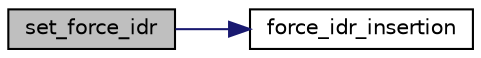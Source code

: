 digraph "set_force_idr"
{
 // INTERACTIVE_SVG=YES
 // LATEX_PDF_SIZE
  bgcolor="transparent";
  edge [fontname="Helvetica",fontsize="10",labelfontname="Helvetica",labelfontsize="10"];
  node [fontname="Helvetica",fontsize="10",shape=record];
  rankdir="LR";
  Node1 [label="set_force_idr",height=0.2,width=0.4,color="black", fillcolor="grey75", style="filled", fontcolor="black",tooltip=" "];
  Node1 -> Node2 [color="midnightblue",fontsize="10",style="solid",fontname="Helvetica"];
  Node2 [label="force_idr_insertion",height=0.2,width=0.4,color="black",URL="$da/d30/stream__cfg_8c.html#a7890fca02e252f5cbd0b40ddc36d5300",tooltip=" "];
}
